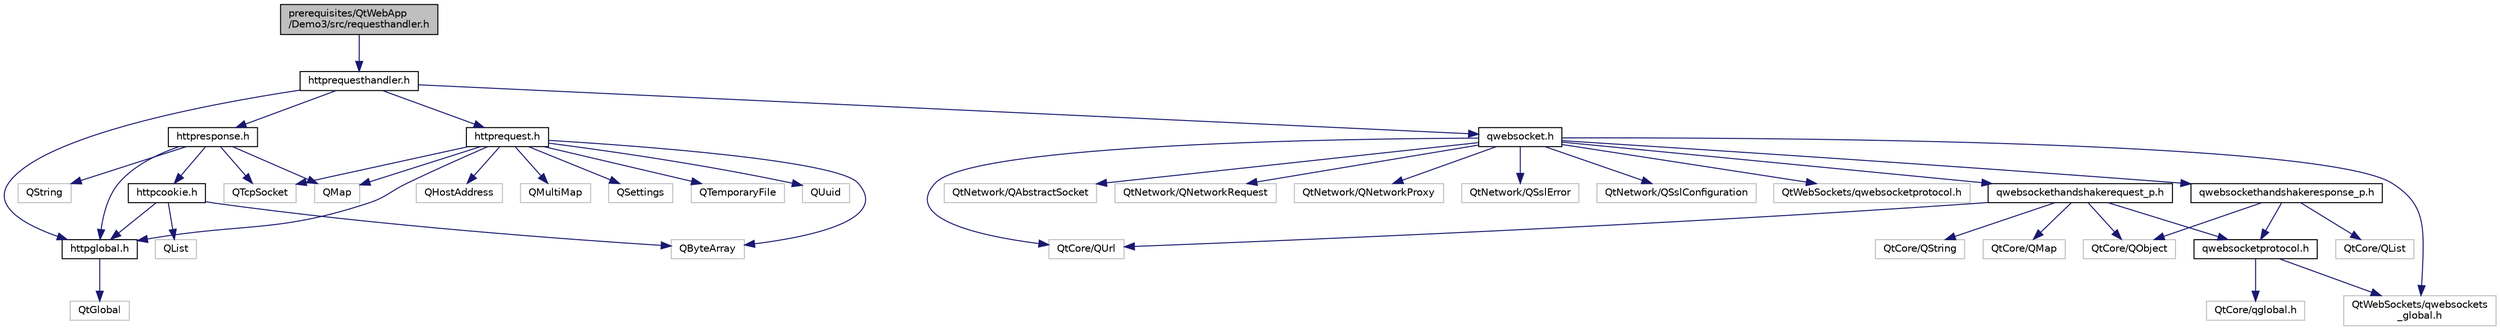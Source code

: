 digraph "prerequisites/QtWebApp/Demo3/src/requesthandler.h"
{
  edge [fontname="Helvetica",fontsize="10",labelfontname="Helvetica",labelfontsize="10"];
  node [fontname="Helvetica",fontsize="10",shape=record];
  Node0 [label="prerequisites/QtWebApp\l/Demo3/src/requesthandler.h",height=0.2,width=0.4,color="black", fillcolor="grey75", style="filled", fontcolor="black"];
  Node0 -> Node1 [color="midnightblue",fontsize="10",style="solid",fontname="Helvetica"];
  Node1 [label="httprequesthandler.h",height=0.2,width=0.4,color="black", fillcolor="white", style="filled",URL="$httprequesthandler_8h.html"];
  Node1 -> Node2 [color="midnightblue",fontsize="10",style="solid",fontname="Helvetica"];
  Node2 [label="httpglobal.h",height=0.2,width=0.4,color="black", fillcolor="white", style="filled",URL="$httpglobal_8h.html"];
  Node2 -> Node3 [color="midnightblue",fontsize="10",style="solid",fontname="Helvetica"];
  Node3 [label="QtGlobal",height=0.2,width=0.4,color="grey75", fillcolor="white", style="filled"];
  Node1 -> Node4 [color="midnightblue",fontsize="10",style="solid",fontname="Helvetica"];
  Node4 [label="httprequest.h",height=0.2,width=0.4,color="black", fillcolor="white", style="filled",URL="$httprequest_8h.html"];
  Node4 -> Node5 [color="midnightblue",fontsize="10",style="solid",fontname="Helvetica"];
  Node5 [label="QByteArray",height=0.2,width=0.4,color="grey75", fillcolor="white", style="filled"];
  Node4 -> Node6 [color="midnightblue",fontsize="10",style="solid",fontname="Helvetica"];
  Node6 [label="QHostAddress",height=0.2,width=0.4,color="grey75", fillcolor="white", style="filled"];
  Node4 -> Node7 [color="midnightblue",fontsize="10",style="solid",fontname="Helvetica"];
  Node7 [label="QTcpSocket",height=0.2,width=0.4,color="grey75", fillcolor="white", style="filled"];
  Node4 -> Node8 [color="midnightblue",fontsize="10",style="solid",fontname="Helvetica"];
  Node8 [label="QMap",height=0.2,width=0.4,color="grey75", fillcolor="white", style="filled"];
  Node4 -> Node9 [color="midnightblue",fontsize="10",style="solid",fontname="Helvetica"];
  Node9 [label="QMultiMap",height=0.2,width=0.4,color="grey75", fillcolor="white", style="filled"];
  Node4 -> Node10 [color="midnightblue",fontsize="10",style="solid",fontname="Helvetica"];
  Node10 [label="QSettings",height=0.2,width=0.4,color="grey75", fillcolor="white", style="filled"];
  Node4 -> Node11 [color="midnightblue",fontsize="10",style="solid",fontname="Helvetica"];
  Node11 [label="QTemporaryFile",height=0.2,width=0.4,color="grey75", fillcolor="white", style="filled"];
  Node4 -> Node12 [color="midnightblue",fontsize="10",style="solid",fontname="Helvetica"];
  Node12 [label="QUuid",height=0.2,width=0.4,color="grey75", fillcolor="white", style="filled"];
  Node4 -> Node2 [color="midnightblue",fontsize="10",style="solid",fontname="Helvetica"];
  Node1 -> Node13 [color="midnightblue",fontsize="10",style="solid",fontname="Helvetica"];
  Node13 [label="httpresponse.h",height=0.2,width=0.4,color="black", fillcolor="white", style="filled",URL="$httpresponse_8h.html"];
  Node13 -> Node8 [color="midnightblue",fontsize="10",style="solid",fontname="Helvetica"];
  Node13 -> Node14 [color="midnightblue",fontsize="10",style="solid",fontname="Helvetica"];
  Node14 [label="QString",height=0.2,width=0.4,color="grey75", fillcolor="white", style="filled"];
  Node13 -> Node7 [color="midnightblue",fontsize="10",style="solid",fontname="Helvetica"];
  Node13 -> Node2 [color="midnightblue",fontsize="10",style="solid",fontname="Helvetica"];
  Node13 -> Node15 [color="midnightblue",fontsize="10",style="solid",fontname="Helvetica"];
  Node15 [label="httpcookie.h",height=0.2,width=0.4,color="black", fillcolor="white", style="filled",URL="$httpcookie_8h.html"];
  Node15 -> Node16 [color="midnightblue",fontsize="10",style="solid",fontname="Helvetica"];
  Node16 [label="QList",height=0.2,width=0.4,color="grey75", fillcolor="white", style="filled"];
  Node15 -> Node5 [color="midnightblue",fontsize="10",style="solid",fontname="Helvetica"];
  Node15 -> Node2 [color="midnightblue",fontsize="10",style="solid",fontname="Helvetica"];
  Node1 -> Node17 [color="midnightblue",fontsize="10",style="solid",fontname="Helvetica"];
  Node17 [label="qwebsocket.h",height=0.2,width=0.4,color="black", fillcolor="white", style="filled",URL="$qwebsocket_8h_source.html"];
  Node17 -> Node18 [color="midnightblue",fontsize="10",style="solid",fontname="Helvetica"];
  Node18 [label="QtCore/QUrl",height=0.2,width=0.4,color="grey75", fillcolor="white", style="filled"];
  Node17 -> Node19 [color="midnightblue",fontsize="10",style="solid",fontname="Helvetica"];
  Node19 [label="QtNetwork/QAbstractSocket",height=0.2,width=0.4,color="grey75", fillcolor="white", style="filled"];
  Node17 -> Node20 [color="midnightblue",fontsize="10",style="solid",fontname="Helvetica"];
  Node20 [label="QtNetwork/QNetworkRequest",height=0.2,width=0.4,color="grey75", fillcolor="white", style="filled"];
  Node17 -> Node21 [color="midnightblue",fontsize="10",style="solid",fontname="Helvetica"];
  Node21 [label="QtNetwork/QNetworkProxy",height=0.2,width=0.4,color="grey75", fillcolor="white", style="filled"];
  Node17 -> Node22 [color="midnightblue",fontsize="10",style="solid",fontname="Helvetica"];
  Node22 [label="QtNetwork/QSslError",height=0.2,width=0.4,color="grey75", fillcolor="white", style="filled"];
  Node17 -> Node23 [color="midnightblue",fontsize="10",style="solid",fontname="Helvetica"];
  Node23 [label="QtNetwork/QSslConfiguration",height=0.2,width=0.4,color="grey75", fillcolor="white", style="filled"];
  Node17 -> Node24 [color="midnightblue",fontsize="10",style="solid",fontname="Helvetica"];
  Node24 [label="QtWebSockets/qwebsockets\l_global.h",height=0.2,width=0.4,color="grey75", fillcolor="white", style="filled"];
  Node17 -> Node25 [color="midnightblue",fontsize="10",style="solid",fontname="Helvetica"];
  Node25 [label="QtWebSockets/qwebsocketprotocol.h",height=0.2,width=0.4,color="grey75", fillcolor="white", style="filled"];
  Node17 -> Node26 [color="midnightblue",fontsize="10",style="solid",fontname="Helvetica"];
  Node26 [label="qwebsockethandshakerequest_p.h",height=0.2,width=0.4,color="black", fillcolor="white", style="filled",URL="$qwebsockethandshakerequest__p_8h_source.html"];
  Node26 -> Node27 [color="midnightblue",fontsize="10",style="solid",fontname="Helvetica"];
  Node27 [label="QtCore/QObject",height=0.2,width=0.4,color="grey75", fillcolor="white", style="filled"];
  Node26 -> Node28 [color="midnightblue",fontsize="10",style="solid",fontname="Helvetica"];
  Node28 [label="QtCore/QMap",height=0.2,width=0.4,color="grey75", fillcolor="white", style="filled"];
  Node26 -> Node29 [color="midnightblue",fontsize="10",style="solid",fontname="Helvetica"];
  Node29 [label="QtCore/QString",height=0.2,width=0.4,color="grey75", fillcolor="white", style="filled"];
  Node26 -> Node18 [color="midnightblue",fontsize="10",style="solid",fontname="Helvetica"];
  Node26 -> Node30 [color="midnightblue",fontsize="10",style="solid",fontname="Helvetica"];
  Node30 [label="qwebsocketprotocol.h",height=0.2,width=0.4,color="black", fillcolor="white", style="filled",URL="$qwebsocketprotocol_8h_source.html"];
  Node30 -> Node31 [color="midnightblue",fontsize="10",style="solid",fontname="Helvetica"];
  Node31 [label="QtCore/qglobal.h",height=0.2,width=0.4,color="grey75", fillcolor="white", style="filled"];
  Node30 -> Node24 [color="midnightblue",fontsize="10",style="solid",fontname="Helvetica"];
  Node17 -> Node32 [color="midnightblue",fontsize="10",style="solid",fontname="Helvetica"];
  Node32 [label="qwebsockethandshakeresponse_p.h",height=0.2,width=0.4,color="black", fillcolor="white", style="filled",URL="$qwebsockethandshakeresponse__p_8h_source.html"];
  Node32 -> Node27 [color="midnightblue",fontsize="10",style="solid",fontname="Helvetica"];
  Node32 -> Node33 [color="midnightblue",fontsize="10",style="solid",fontname="Helvetica"];
  Node33 [label="QtCore/QList",height=0.2,width=0.4,color="grey75", fillcolor="white", style="filled"];
  Node32 -> Node30 [color="midnightblue",fontsize="10",style="solid",fontname="Helvetica"];
}
